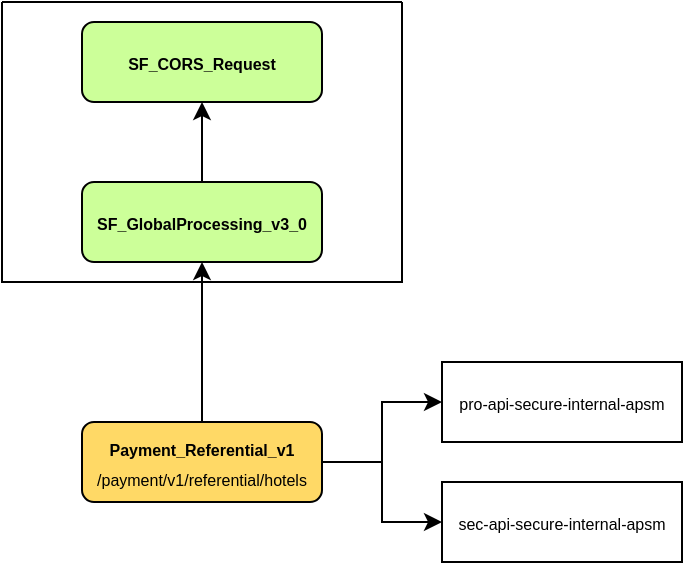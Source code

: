 <mxfile version="22.1.21" type="github">
  <diagram name="Page-1" id="H0DkdIKF6iLqeC45kctY">
    <mxGraphModel dx="1062" dy="603" grid="1" gridSize="10" guides="1" tooltips="1" connect="1" arrows="1" fold="1" page="1" pageScale="1" pageWidth="827" pageHeight="1169" math="0" shadow="0">
      <root>
        <mxCell id="0" />
        <mxCell id="1" parent="0" />
        <mxCell id="w7T1YGAfsfEuTWt4148Y-10" style="edgeStyle=orthogonalEdgeStyle;rounded=0;orthogonalLoop=1;jettySize=auto;html=1;entryX=0.5;entryY=1;entryDx=0;entryDy=0;" edge="1" parent="1" source="w7T1YGAfsfEuTWt4148Y-1" target="w7T1YGAfsfEuTWt4148Y-4">
          <mxGeometry relative="1" as="geometry" />
        </mxCell>
        <mxCell id="w7T1YGAfsfEuTWt4148Y-13" style="edgeStyle=orthogonalEdgeStyle;rounded=0;orthogonalLoop=1;jettySize=auto;html=1;entryX=0;entryY=0.5;entryDx=0;entryDy=0;" edge="1" parent="1" source="w7T1YGAfsfEuTWt4148Y-1" target="w7T1YGAfsfEuTWt4148Y-11">
          <mxGeometry relative="1" as="geometry" />
        </mxCell>
        <mxCell id="w7T1YGAfsfEuTWt4148Y-14" style="edgeStyle=orthogonalEdgeStyle;rounded=0;orthogonalLoop=1;jettySize=auto;html=1;entryX=0;entryY=0.5;entryDx=0;entryDy=0;" edge="1" parent="1" source="w7T1YGAfsfEuTWt4148Y-1" target="w7T1YGAfsfEuTWt4148Y-12">
          <mxGeometry relative="1" as="geometry" />
        </mxCell>
        <mxCell id="w7T1YGAfsfEuTWt4148Y-1" value="&lt;font style=&quot;font-size: 8px;&quot;&gt;&lt;b&gt;Payment_Referential_v1&lt;/b&gt;&lt;br&gt;&lt;span style=&quot;background-color: initial;&quot;&gt;/payment/v1/referential/hotels&lt;/span&gt;&lt;br&gt;&lt;/font&gt;" style="rounded=1;whiteSpace=wrap;html=1;align=center;fillColor=#FFD966;" vertex="1" parent="1">
          <mxGeometry x="120" y="400" width="120" height="40" as="geometry" />
        </mxCell>
        <mxCell id="w7T1YGAfsfEuTWt4148Y-9" style="edgeStyle=orthogonalEdgeStyle;rounded=0;orthogonalLoop=1;jettySize=auto;html=1;" edge="1" parent="1" source="w7T1YGAfsfEuTWt4148Y-4" target="w7T1YGAfsfEuTWt4148Y-5">
          <mxGeometry relative="1" as="geometry" />
        </mxCell>
        <mxCell id="w7T1YGAfsfEuTWt4148Y-4" value="&lt;font style=&quot;&quot;&gt;&lt;b&gt;&lt;font style=&quot;font-size: 8px;&quot;&gt;SF_GlobalProcessing_v3_0&lt;/font&gt;&lt;/b&gt;&lt;br&gt;&lt;/font&gt;" style="rounded=1;whiteSpace=wrap;html=1;align=center;fillColor=#CCFF99;" vertex="1" parent="1">
          <mxGeometry x="120" y="280" width="120" height="40" as="geometry" />
        </mxCell>
        <mxCell id="w7T1YGAfsfEuTWt4148Y-5" value="&lt;font style=&quot;&quot;&gt;&lt;b&gt;&lt;font style=&quot;font-size: 8px;&quot;&gt;SF_CORS_Request&lt;/font&gt;&lt;/b&gt;&lt;br&gt;&lt;/font&gt;" style="rounded=1;whiteSpace=wrap;html=1;align=center;fillColor=#CCFF99;" vertex="1" parent="1">
          <mxGeometry x="120" y="200" width="120" height="40" as="geometry" />
        </mxCell>
        <mxCell id="w7T1YGAfsfEuTWt4148Y-8" value="" style="swimlane;startSize=0;" vertex="1" parent="1">
          <mxGeometry x="80" y="190" width="200" height="140" as="geometry" />
        </mxCell>
        <mxCell id="w7T1YGAfsfEuTWt4148Y-11" value="&lt;font style=&quot;font-size: 8px;&quot;&gt;pro-api-secure-internal-apsm&lt;/font&gt;" style="rounded=0;whiteSpace=wrap;html=1;" vertex="1" parent="1">
          <mxGeometry x="300" y="370" width="120" height="40" as="geometry" />
        </mxCell>
        <mxCell id="w7T1YGAfsfEuTWt4148Y-12" value="&lt;font style=&quot;font-size: 8px;&quot;&gt;sec-api-secure-internal-apsm&lt;/font&gt;" style="rounded=0;whiteSpace=wrap;html=1;" vertex="1" parent="1">
          <mxGeometry x="300" y="430" width="120" height="40" as="geometry" />
        </mxCell>
      </root>
    </mxGraphModel>
  </diagram>
</mxfile>
